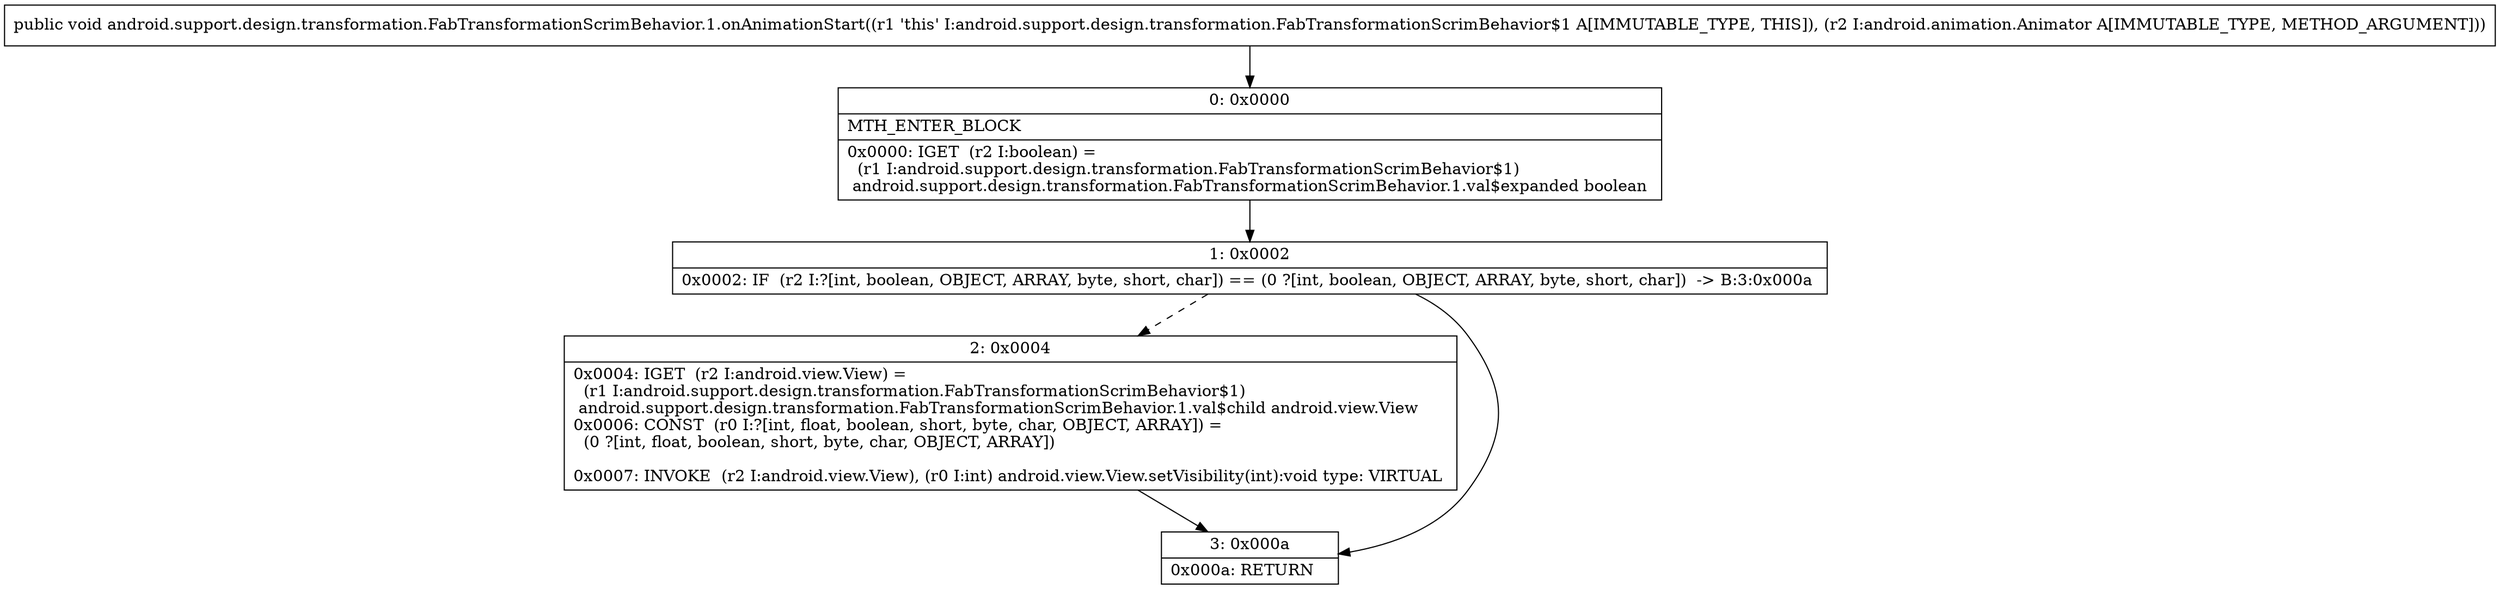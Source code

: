digraph "CFG forandroid.support.design.transformation.FabTransformationScrimBehavior.1.onAnimationStart(Landroid\/animation\/Animator;)V" {
Node_0 [shape=record,label="{0\:\ 0x0000|MTH_ENTER_BLOCK\l|0x0000: IGET  (r2 I:boolean) = \l  (r1 I:android.support.design.transformation.FabTransformationScrimBehavior$1)\l android.support.design.transformation.FabTransformationScrimBehavior.1.val$expanded boolean \l}"];
Node_1 [shape=record,label="{1\:\ 0x0002|0x0002: IF  (r2 I:?[int, boolean, OBJECT, ARRAY, byte, short, char]) == (0 ?[int, boolean, OBJECT, ARRAY, byte, short, char])  \-\> B:3:0x000a \l}"];
Node_2 [shape=record,label="{2\:\ 0x0004|0x0004: IGET  (r2 I:android.view.View) = \l  (r1 I:android.support.design.transformation.FabTransformationScrimBehavior$1)\l android.support.design.transformation.FabTransformationScrimBehavior.1.val$child android.view.View \l0x0006: CONST  (r0 I:?[int, float, boolean, short, byte, char, OBJECT, ARRAY]) = \l  (0 ?[int, float, boolean, short, byte, char, OBJECT, ARRAY])\l \l0x0007: INVOKE  (r2 I:android.view.View), (r0 I:int) android.view.View.setVisibility(int):void type: VIRTUAL \l}"];
Node_3 [shape=record,label="{3\:\ 0x000a|0x000a: RETURN   \l}"];
MethodNode[shape=record,label="{public void android.support.design.transformation.FabTransformationScrimBehavior.1.onAnimationStart((r1 'this' I:android.support.design.transformation.FabTransformationScrimBehavior$1 A[IMMUTABLE_TYPE, THIS]), (r2 I:android.animation.Animator A[IMMUTABLE_TYPE, METHOD_ARGUMENT])) }"];
MethodNode -> Node_0;
Node_0 -> Node_1;
Node_1 -> Node_2[style=dashed];
Node_1 -> Node_3;
Node_2 -> Node_3;
}

